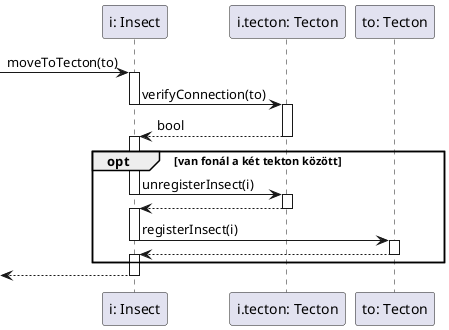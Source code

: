 @startuml Insect.moveToTecton

participant "i: Insect" as insect
participant "i.tecton: Tecton" as t1
participant "to: Tecton" as t2

-> insect: moveToTecton(to)
activate insect

insect -> t1: verifyConnection(to)
deactivate insect
activate t1

t1 --> insect: bool
deactivate t1
activate insect

opt van fonál a két tekton között
	insect -> t1: unregisterInsect(i)
	deactivate insect
	activate t1

	t1 --> insect
	deactivate t1
	activate insect

	insect -> t2: registerInsect(i)
	deactivate insect
	activate t2

	t2 --> insect
	deactivate t2
	activate insect

	'insect -> insect: i.tecton = to
	' Elvileg nem kell megjeleníteni
end

<-- insect

deactivate insect

@enduml